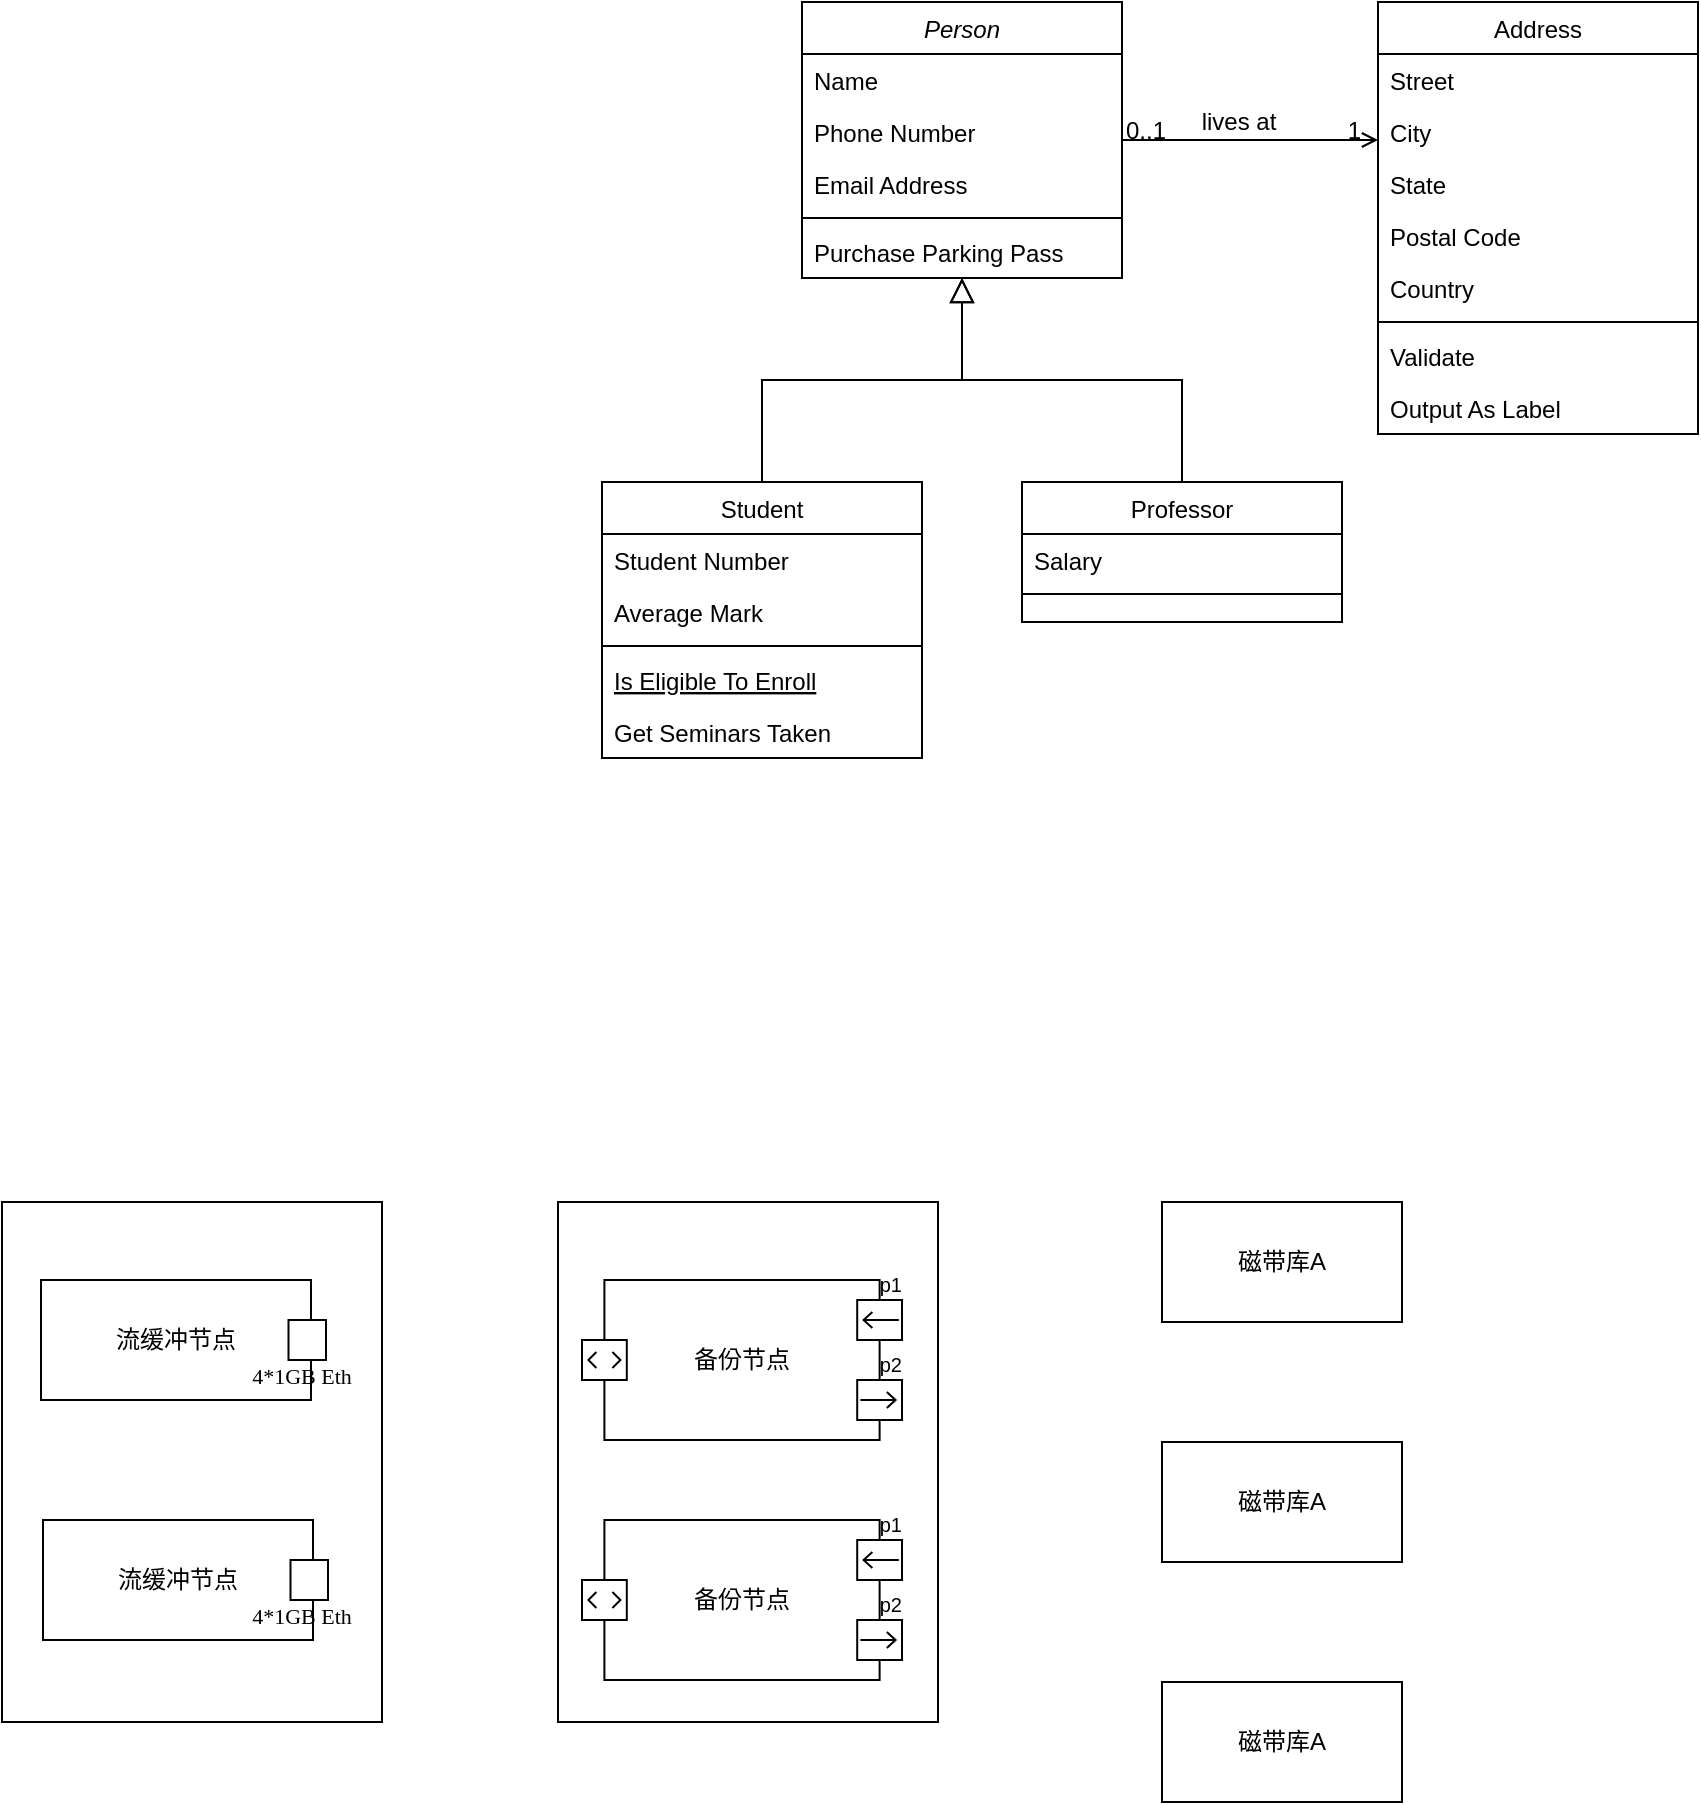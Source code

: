 <mxfile version="18.2.0" type="github">
  <diagram id="C5RBs43oDa-KdzZeNtuy" name="Page-1">
    <mxGraphModel dx="2310" dy="827" grid="1" gridSize="10" guides="1" tooltips="1" connect="1" arrows="1" fold="1" page="1" pageScale="1" pageWidth="827" pageHeight="1169" math="0" shadow="0">
      <root>
        <mxCell id="WIyWlLk6GJQsqaUBKTNV-0" />
        <mxCell id="WIyWlLk6GJQsqaUBKTNV-1" parent="WIyWlLk6GJQsqaUBKTNV-0" />
        <mxCell id="aKD4hpUVsNgHDwLHOLFN-58" value="" style="rounded=0;whiteSpace=wrap;html=1;strokeColor=#000000;" vertex="1" parent="WIyWlLk6GJQsqaUBKTNV-1">
          <mxGeometry x="98" y="720" width="190" height="260" as="geometry" />
        </mxCell>
        <mxCell id="aKD4hpUVsNgHDwLHOLFN-24" value="" style="rounded=0;whiteSpace=wrap;html=1;strokeColor=#000000;" vertex="1" parent="WIyWlLk6GJQsqaUBKTNV-1">
          <mxGeometry x="-180" y="720" width="190" height="260" as="geometry" />
        </mxCell>
        <mxCell id="zkfFHV4jXpPFQw0GAbJ--0" value="Person" style="swimlane;fontStyle=2;align=center;verticalAlign=top;childLayout=stackLayout;horizontal=1;startSize=26;horizontalStack=0;resizeParent=1;resizeLast=0;collapsible=1;marginBottom=0;rounded=0;shadow=0;strokeWidth=1;" parent="WIyWlLk6GJQsqaUBKTNV-1" vertex="1">
          <mxGeometry x="220" y="120" width="160" height="138" as="geometry">
            <mxRectangle x="230" y="140" width="160" height="26" as="alternateBounds" />
          </mxGeometry>
        </mxCell>
        <mxCell id="zkfFHV4jXpPFQw0GAbJ--1" value="Name" style="text;align=left;verticalAlign=top;spacingLeft=4;spacingRight=4;overflow=hidden;rotatable=0;points=[[0,0.5],[1,0.5]];portConstraint=eastwest;" parent="zkfFHV4jXpPFQw0GAbJ--0" vertex="1">
          <mxGeometry y="26" width="160" height="26" as="geometry" />
        </mxCell>
        <mxCell id="zkfFHV4jXpPFQw0GAbJ--2" value="Phone Number" style="text;align=left;verticalAlign=top;spacingLeft=4;spacingRight=4;overflow=hidden;rotatable=0;points=[[0,0.5],[1,0.5]];portConstraint=eastwest;rounded=0;shadow=0;html=0;" parent="zkfFHV4jXpPFQw0GAbJ--0" vertex="1">
          <mxGeometry y="52" width="160" height="26" as="geometry" />
        </mxCell>
        <mxCell id="zkfFHV4jXpPFQw0GAbJ--3" value="Email Address" style="text;align=left;verticalAlign=top;spacingLeft=4;spacingRight=4;overflow=hidden;rotatable=0;points=[[0,0.5],[1,0.5]];portConstraint=eastwest;rounded=0;shadow=0;html=0;" parent="zkfFHV4jXpPFQw0GAbJ--0" vertex="1">
          <mxGeometry y="78" width="160" height="26" as="geometry" />
        </mxCell>
        <mxCell id="zkfFHV4jXpPFQw0GAbJ--4" value="" style="line;html=1;strokeWidth=1;align=left;verticalAlign=middle;spacingTop=-1;spacingLeft=3;spacingRight=3;rotatable=0;labelPosition=right;points=[];portConstraint=eastwest;" parent="zkfFHV4jXpPFQw0GAbJ--0" vertex="1">
          <mxGeometry y="104" width="160" height="8" as="geometry" />
        </mxCell>
        <mxCell id="zkfFHV4jXpPFQw0GAbJ--5" value="Purchase Parking Pass" style="text;align=left;verticalAlign=top;spacingLeft=4;spacingRight=4;overflow=hidden;rotatable=0;points=[[0,0.5],[1,0.5]];portConstraint=eastwest;" parent="zkfFHV4jXpPFQw0GAbJ--0" vertex="1">
          <mxGeometry y="112" width="160" height="26" as="geometry" />
        </mxCell>
        <mxCell id="zkfFHV4jXpPFQw0GAbJ--6" value="Student" style="swimlane;fontStyle=0;align=center;verticalAlign=top;childLayout=stackLayout;horizontal=1;startSize=26;horizontalStack=0;resizeParent=1;resizeLast=0;collapsible=1;marginBottom=0;rounded=0;shadow=0;strokeWidth=1;" parent="WIyWlLk6GJQsqaUBKTNV-1" vertex="1">
          <mxGeometry x="120" y="360" width="160" height="138" as="geometry">
            <mxRectangle x="130" y="380" width="160" height="26" as="alternateBounds" />
          </mxGeometry>
        </mxCell>
        <mxCell id="zkfFHV4jXpPFQw0GAbJ--7" value="Student Number" style="text;align=left;verticalAlign=top;spacingLeft=4;spacingRight=4;overflow=hidden;rotatable=0;points=[[0,0.5],[1,0.5]];portConstraint=eastwest;" parent="zkfFHV4jXpPFQw0GAbJ--6" vertex="1">
          <mxGeometry y="26" width="160" height="26" as="geometry" />
        </mxCell>
        <mxCell id="zkfFHV4jXpPFQw0GAbJ--8" value="Average Mark" style="text;align=left;verticalAlign=top;spacingLeft=4;spacingRight=4;overflow=hidden;rotatable=0;points=[[0,0.5],[1,0.5]];portConstraint=eastwest;rounded=0;shadow=0;html=0;" parent="zkfFHV4jXpPFQw0GAbJ--6" vertex="1">
          <mxGeometry y="52" width="160" height="26" as="geometry" />
        </mxCell>
        <mxCell id="zkfFHV4jXpPFQw0GAbJ--9" value="" style="line;html=1;strokeWidth=1;align=left;verticalAlign=middle;spacingTop=-1;spacingLeft=3;spacingRight=3;rotatable=0;labelPosition=right;points=[];portConstraint=eastwest;" parent="zkfFHV4jXpPFQw0GAbJ--6" vertex="1">
          <mxGeometry y="78" width="160" height="8" as="geometry" />
        </mxCell>
        <mxCell id="zkfFHV4jXpPFQw0GAbJ--10" value="Is Eligible To Enroll" style="text;align=left;verticalAlign=top;spacingLeft=4;spacingRight=4;overflow=hidden;rotatable=0;points=[[0,0.5],[1,0.5]];portConstraint=eastwest;fontStyle=4" parent="zkfFHV4jXpPFQw0GAbJ--6" vertex="1">
          <mxGeometry y="86" width="160" height="26" as="geometry" />
        </mxCell>
        <mxCell id="zkfFHV4jXpPFQw0GAbJ--11" value="Get Seminars Taken" style="text;align=left;verticalAlign=top;spacingLeft=4;spacingRight=4;overflow=hidden;rotatable=0;points=[[0,0.5],[1,0.5]];portConstraint=eastwest;" parent="zkfFHV4jXpPFQw0GAbJ--6" vertex="1">
          <mxGeometry y="112" width="160" height="26" as="geometry" />
        </mxCell>
        <mxCell id="zkfFHV4jXpPFQw0GAbJ--12" value="" style="endArrow=block;endSize=10;endFill=0;shadow=0;strokeWidth=1;rounded=0;edgeStyle=elbowEdgeStyle;elbow=vertical;" parent="WIyWlLk6GJQsqaUBKTNV-1" source="zkfFHV4jXpPFQw0GAbJ--6" target="zkfFHV4jXpPFQw0GAbJ--0" edge="1">
          <mxGeometry width="160" relative="1" as="geometry">
            <mxPoint x="200" y="203" as="sourcePoint" />
            <mxPoint x="200" y="203" as="targetPoint" />
          </mxGeometry>
        </mxCell>
        <mxCell id="zkfFHV4jXpPFQw0GAbJ--13" value="Professor" style="swimlane;fontStyle=0;align=center;verticalAlign=top;childLayout=stackLayout;horizontal=1;startSize=26;horizontalStack=0;resizeParent=1;resizeLast=0;collapsible=1;marginBottom=0;rounded=0;shadow=0;strokeWidth=1;" parent="WIyWlLk6GJQsqaUBKTNV-1" vertex="1">
          <mxGeometry x="330" y="360" width="160" height="70" as="geometry">
            <mxRectangle x="340" y="380" width="170" height="26" as="alternateBounds" />
          </mxGeometry>
        </mxCell>
        <mxCell id="zkfFHV4jXpPFQw0GAbJ--14" value="Salary" style="text;align=left;verticalAlign=top;spacingLeft=4;spacingRight=4;overflow=hidden;rotatable=0;points=[[0,0.5],[1,0.5]];portConstraint=eastwest;" parent="zkfFHV4jXpPFQw0GAbJ--13" vertex="1">
          <mxGeometry y="26" width="160" height="26" as="geometry" />
        </mxCell>
        <mxCell id="zkfFHV4jXpPFQw0GAbJ--15" value="" style="line;html=1;strokeWidth=1;align=left;verticalAlign=middle;spacingTop=-1;spacingLeft=3;spacingRight=3;rotatable=0;labelPosition=right;points=[];portConstraint=eastwest;" parent="zkfFHV4jXpPFQw0GAbJ--13" vertex="1">
          <mxGeometry y="52" width="160" height="8" as="geometry" />
        </mxCell>
        <mxCell id="zkfFHV4jXpPFQw0GAbJ--16" value="" style="endArrow=block;endSize=10;endFill=0;shadow=0;strokeWidth=1;rounded=0;edgeStyle=elbowEdgeStyle;elbow=vertical;" parent="WIyWlLk6GJQsqaUBKTNV-1" source="zkfFHV4jXpPFQw0GAbJ--13" target="zkfFHV4jXpPFQw0GAbJ--0" edge="1">
          <mxGeometry width="160" relative="1" as="geometry">
            <mxPoint x="210" y="373" as="sourcePoint" />
            <mxPoint x="310" y="271" as="targetPoint" />
          </mxGeometry>
        </mxCell>
        <mxCell id="zkfFHV4jXpPFQw0GAbJ--17" value="Address" style="swimlane;fontStyle=0;align=center;verticalAlign=top;childLayout=stackLayout;horizontal=1;startSize=26;horizontalStack=0;resizeParent=1;resizeLast=0;collapsible=1;marginBottom=0;rounded=0;shadow=0;strokeWidth=1;" parent="WIyWlLk6GJQsqaUBKTNV-1" vertex="1">
          <mxGeometry x="508" y="120" width="160" height="216" as="geometry">
            <mxRectangle x="550" y="140" width="160" height="26" as="alternateBounds" />
          </mxGeometry>
        </mxCell>
        <mxCell id="zkfFHV4jXpPFQw0GAbJ--18" value="Street" style="text;align=left;verticalAlign=top;spacingLeft=4;spacingRight=4;overflow=hidden;rotatable=0;points=[[0,0.5],[1,0.5]];portConstraint=eastwest;" parent="zkfFHV4jXpPFQw0GAbJ--17" vertex="1">
          <mxGeometry y="26" width="160" height="26" as="geometry" />
        </mxCell>
        <mxCell id="zkfFHV4jXpPFQw0GAbJ--19" value="City" style="text;align=left;verticalAlign=top;spacingLeft=4;spacingRight=4;overflow=hidden;rotatable=0;points=[[0,0.5],[1,0.5]];portConstraint=eastwest;rounded=0;shadow=0;html=0;" parent="zkfFHV4jXpPFQw0GAbJ--17" vertex="1">
          <mxGeometry y="52" width="160" height="26" as="geometry" />
        </mxCell>
        <mxCell id="zkfFHV4jXpPFQw0GAbJ--20" value="State" style="text;align=left;verticalAlign=top;spacingLeft=4;spacingRight=4;overflow=hidden;rotatable=0;points=[[0,0.5],[1,0.5]];portConstraint=eastwest;rounded=0;shadow=0;html=0;" parent="zkfFHV4jXpPFQw0GAbJ--17" vertex="1">
          <mxGeometry y="78" width="160" height="26" as="geometry" />
        </mxCell>
        <mxCell id="zkfFHV4jXpPFQw0GAbJ--21" value="Postal Code" style="text;align=left;verticalAlign=top;spacingLeft=4;spacingRight=4;overflow=hidden;rotatable=0;points=[[0,0.5],[1,0.5]];portConstraint=eastwest;rounded=0;shadow=0;html=0;" parent="zkfFHV4jXpPFQw0GAbJ--17" vertex="1">
          <mxGeometry y="104" width="160" height="26" as="geometry" />
        </mxCell>
        <mxCell id="zkfFHV4jXpPFQw0GAbJ--22" value="Country" style="text;align=left;verticalAlign=top;spacingLeft=4;spacingRight=4;overflow=hidden;rotatable=0;points=[[0,0.5],[1,0.5]];portConstraint=eastwest;rounded=0;shadow=0;html=0;" parent="zkfFHV4jXpPFQw0GAbJ--17" vertex="1">
          <mxGeometry y="130" width="160" height="26" as="geometry" />
        </mxCell>
        <mxCell id="zkfFHV4jXpPFQw0GAbJ--23" value="" style="line;html=1;strokeWidth=1;align=left;verticalAlign=middle;spacingTop=-1;spacingLeft=3;spacingRight=3;rotatable=0;labelPosition=right;points=[];portConstraint=eastwest;" parent="zkfFHV4jXpPFQw0GAbJ--17" vertex="1">
          <mxGeometry y="156" width="160" height="8" as="geometry" />
        </mxCell>
        <mxCell id="zkfFHV4jXpPFQw0GAbJ--24" value="Validate" style="text;align=left;verticalAlign=top;spacingLeft=4;spacingRight=4;overflow=hidden;rotatable=0;points=[[0,0.5],[1,0.5]];portConstraint=eastwest;" parent="zkfFHV4jXpPFQw0GAbJ--17" vertex="1">
          <mxGeometry y="164" width="160" height="26" as="geometry" />
        </mxCell>
        <mxCell id="zkfFHV4jXpPFQw0GAbJ--25" value="Output As Label" style="text;align=left;verticalAlign=top;spacingLeft=4;spacingRight=4;overflow=hidden;rotatable=0;points=[[0,0.5],[1,0.5]];portConstraint=eastwest;" parent="zkfFHV4jXpPFQw0GAbJ--17" vertex="1">
          <mxGeometry y="190" width="160" height="26" as="geometry" />
        </mxCell>
        <mxCell id="zkfFHV4jXpPFQw0GAbJ--26" value="" style="endArrow=open;shadow=0;strokeWidth=1;rounded=0;endFill=1;edgeStyle=elbowEdgeStyle;elbow=vertical;" parent="WIyWlLk6GJQsqaUBKTNV-1" source="zkfFHV4jXpPFQw0GAbJ--0" target="zkfFHV4jXpPFQw0GAbJ--17" edge="1">
          <mxGeometry x="0.5" y="41" relative="1" as="geometry">
            <mxPoint x="380" y="192" as="sourcePoint" />
            <mxPoint x="540" y="192" as="targetPoint" />
            <mxPoint x="-40" y="32" as="offset" />
          </mxGeometry>
        </mxCell>
        <mxCell id="zkfFHV4jXpPFQw0GAbJ--27" value="0..1" style="resizable=0;align=left;verticalAlign=bottom;labelBackgroundColor=none;fontSize=12;" parent="zkfFHV4jXpPFQw0GAbJ--26" connectable="0" vertex="1">
          <mxGeometry x="-1" relative="1" as="geometry">
            <mxPoint y="4" as="offset" />
          </mxGeometry>
        </mxCell>
        <mxCell id="zkfFHV4jXpPFQw0GAbJ--28" value="1" style="resizable=0;align=right;verticalAlign=bottom;labelBackgroundColor=none;fontSize=12;" parent="zkfFHV4jXpPFQw0GAbJ--26" connectable="0" vertex="1">
          <mxGeometry x="1" relative="1" as="geometry">
            <mxPoint x="-7" y="4" as="offset" />
          </mxGeometry>
        </mxCell>
        <mxCell id="zkfFHV4jXpPFQw0GAbJ--29" value="lives at" style="text;html=1;resizable=0;points=[];;align=center;verticalAlign=middle;labelBackgroundColor=none;rounded=0;shadow=0;strokeWidth=1;fontSize=12;" parent="zkfFHV4jXpPFQw0GAbJ--26" vertex="1" connectable="0">
          <mxGeometry x="0.5" y="49" relative="1" as="geometry">
            <mxPoint x="-38" y="40" as="offset" />
          </mxGeometry>
        </mxCell>
        <mxCell id="aKD4hpUVsNgHDwLHOLFN-1" value="磁带库A" style="rounded=0;whiteSpace=wrap;html=1;strokeColor=#000000;" vertex="1" parent="WIyWlLk6GJQsqaUBKTNV-1">
          <mxGeometry x="400" y="720" width="120" height="60" as="geometry" />
        </mxCell>
        <mxCell id="aKD4hpUVsNgHDwLHOLFN-2" value="磁带库A" style="rounded=0;whiteSpace=wrap;html=1;strokeColor=#000000;" vertex="1" parent="WIyWlLk6GJQsqaUBKTNV-1">
          <mxGeometry x="400" y="840" width="120" height="60" as="geometry" />
        </mxCell>
        <mxCell id="aKD4hpUVsNgHDwLHOLFN-3" value="磁带库A" style="rounded=0;whiteSpace=wrap;html=1;strokeColor=#000000;" vertex="1" parent="WIyWlLk6GJQsqaUBKTNV-1">
          <mxGeometry x="400" y="960" width="120" height="60" as="geometry" />
        </mxCell>
        <mxCell id="aKD4hpUVsNgHDwLHOLFN-35" value="&lt;span style=&quot;font-weight: 400;&quot;&gt;流缓冲节点&lt;/span&gt;" style="html=1;shape=mxgraph.sysml.port1;fontStyle=1;whiteSpace=wrap;align=center;fontColor=#000000;strokeColor=#000000;direction=east;flipH=1;" vertex="1" parent="WIyWlLk6GJQsqaUBKTNV-1">
          <mxGeometry x="-168" y="759" width="150" height="60" as="geometry" />
        </mxCell>
        <mxCell id="aKD4hpUVsNgHDwLHOLFN-36" value="" style="strokeColor=inherit;fillColor=inherit;gradientColor=inherit;shape=rect;points=[[0,0.5,0]];html=1;resizable=1;align=right;verticalAlign=bottom;labelPosition=left;verticalLabelPosition=top;labelBackgroundColor=none;fontSize=10;part=1;fontColor=#000000;" vertex="1" parent="aKD4hpUVsNgHDwLHOLFN-35">
          <mxGeometry x="131.25" y="20" width="18.75" height="20" as="geometry" />
        </mxCell>
        <mxCell id="aKD4hpUVsNgHDwLHOLFN-37" value="&lt;span style=&quot;font-weight: 400;&quot;&gt;流缓冲节点&lt;/span&gt;" style="html=1;shape=mxgraph.sysml.port1;fontStyle=1;whiteSpace=wrap;align=center;fontColor=#000000;strokeColor=#000000;direction=east;flipH=1;" vertex="1" parent="WIyWlLk6GJQsqaUBKTNV-1">
          <mxGeometry x="-167" y="879" width="150" height="60" as="geometry" />
        </mxCell>
        <mxCell id="aKD4hpUVsNgHDwLHOLFN-38" value="" style="strokeColor=inherit;fillColor=inherit;gradientColor=inherit;shape=rect;points=[[0,0.5,0]];html=1;resizable=1;align=right;verticalAlign=bottom;labelPosition=left;verticalLabelPosition=top;labelBackgroundColor=none;fontSize=10;part=1;fontColor=#000000;" vertex="1" parent="aKD4hpUVsNgHDwLHOLFN-37">
          <mxGeometry x="131.25" y="20" width="18.75" height="20" as="geometry" />
        </mxCell>
        <mxCell id="aKD4hpUVsNgHDwLHOLFN-39" value="&lt;span style=&quot;font-weight: 400;&quot;&gt;备份节点&lt;/span&gt;" style="html=1;shape=mxgraph.sysml.port3;fontStyle=1;whiteSpace=wrap;align=center;fontColor=#000000;strokeColor=#000000;flipH=1;" vertex="1" parent="WIyWlLk6GJQsqaUBKTNV-1">
          <mxGeometry x="110" y="759" width="160" height="80" as="geometry" />
        </mxCell>
        <mxCell id="aKD4hpUVsNgHDwLHOLFN-40" value="p1" style="resizable=0;html=1;align=right;verticalAlign=bottom;labelPosition=left;verticalLabelPosition=top;labelBackgroundColor=none;fontSize=10;fontColor=#000000;strokeColor=#000000;" connectable="0" vertex="1" parent="aKD4hpUVsNgHDwLHOLFN-39">
          <mxGeometry x="160" y="10" as="geometry" />
        </mxCell>
        <mxCell id="aKD4hpUVsNgHDwLHOLFN-41" value="p2" style="resizable=0;html=1;align=right;verticalAlign=bottom;labelPosition=left;verticalLabelPosition=top;labelBackgroundColor=none;fontSize=10;fontColor=#000000;strokeColor=#000000;" connectable="0" vertex="1" parent="aKD4hpUVsNgHDwLHOLFN-39">
          <mxGeometry x="160" y="50" as="geometry" />
        </mxCell>
        <mxCell id="aKD4hpUVsNgHDwLHOLFN-42" value="" style="resizable=0;html=1;align=left;verticalAlign=bottom;labelBackgroundColor=none;fontSize=10;fontColor=#000000;strokeColor=#000000;" connectable="0" vertex="1" parent="aKD4hpUVsNgHDwLHOLFN-39">
          <mxGeometry y="30" as="geometry" />
        </mxCell>
        <mxCell id="aKD4hpUVsNgHDwLHOLFN-18" value="&lt;font face=&quot;Lucida Console&quot;&gt;&lt;span style=&quot;font-size: 11px;&quot;&gt;4*1GB Eth&lt;/span&gt;&lt;/font&gt;" style="text;html=1;strokeColor=none;fillColor=none;align=center;verticalAlign=middle;whiteSpace=wrap;rounded=0;fontSize=14;" vertex="1" parent="WIyWlLk6GJQsqaUBKTNV-1">
          <mxGeometry x="-70" y="800" width="80" height="12" as="geometry" />
        </mxCell>
        <mxCell id="aKD4hpUVsNgHDwLHOLFN-45" value="&lt;font face=&quot;Lucida Console&quot;&gt;&lt;span style=&quot;font-size: 11px;&quot;&gt;4*1GB Eth&lt;/span&gt;&lt;/font&gt;" style="text;html=1;strokeColor=none;fillColor=none;align=center;verticalAlign=middle;whiteSpace=wrap;rounded=0;fontSize=14;" vertex="1" parent="WIyWlLk6GJQsqaUBKTNV-1">
          <mxGeometry x="-70" y="920" width="80" height="12" as="geometry" />
        </mxCell>
        <mxCell id="aKD4hpUVsNgHDwLHOLFN-54" value="&lt;span style=&quot;font-weight: 400;&quot;&gt;备份节点&lt;/span&gt;" style="html=1;shape=mxgraph.sysml.port3;fontStyle=1;whiteSpace=wrap;align=center;fontColor=#000000;strokeColor=#000000;flipH=1;" vertex="1" parent="WIyWlLk6GJQsqaUBKTNV-1">
          <mxGeometry x="110" y="879" width="160" height="80" as="geometry" />
        </mxCell>
        <mxCell id="aKD4hpUVsNgHDwLHOLFN-55" value="p1" style="resizable=0;html=1;align=right;verticalAlign=bottom;labelPosition=left;verticalLabelPosition=top;labelBackgroundColor=none;fontSize=10;fontColor=#000000;strokeColor=#000000;" connectable="0" vertex="1" parent="aKD4hpUVsNgHDwLHOLFN-54">
          <mxGeometry x="160" y="10" as="geometry" />
        </mxCell>
        <mxCell id="aKD4hpUVsNgHDwLHOLFN-56" value="p2" style="resizable=0;html=1;align=right;verticalAlign=bottom;labelPosition=left;verticalLabelPosition=top;labelBackgroundColor=none;fontSize=10;fontColor=#000000;strokeColor=#000000;" connectable="0" vertex="1" parent="aKD4hpUVsNgHDwLHOLFN-54">
          <mxGeometry x="160" y="50" as="geometry" />
        </mxCell>
        <mxCell id="aKD4hpUVsNgHDwLHOLFN-57" value="" style="resizable=0;html=1;align=left;verticalAlign=bottom;labelBackgroundColor=none;fontSize=10;fontColor=#000000;strokeColor=#000000;" connectable="0" vertex="1" parent="aKD4hpUVsNgHDwLHOLFN-54">
          <mxGeometry y="30" as="geometry" />
        </mxCell>
      </root>
    </mxGraphModel>
  </diagram>
</mxfile>
